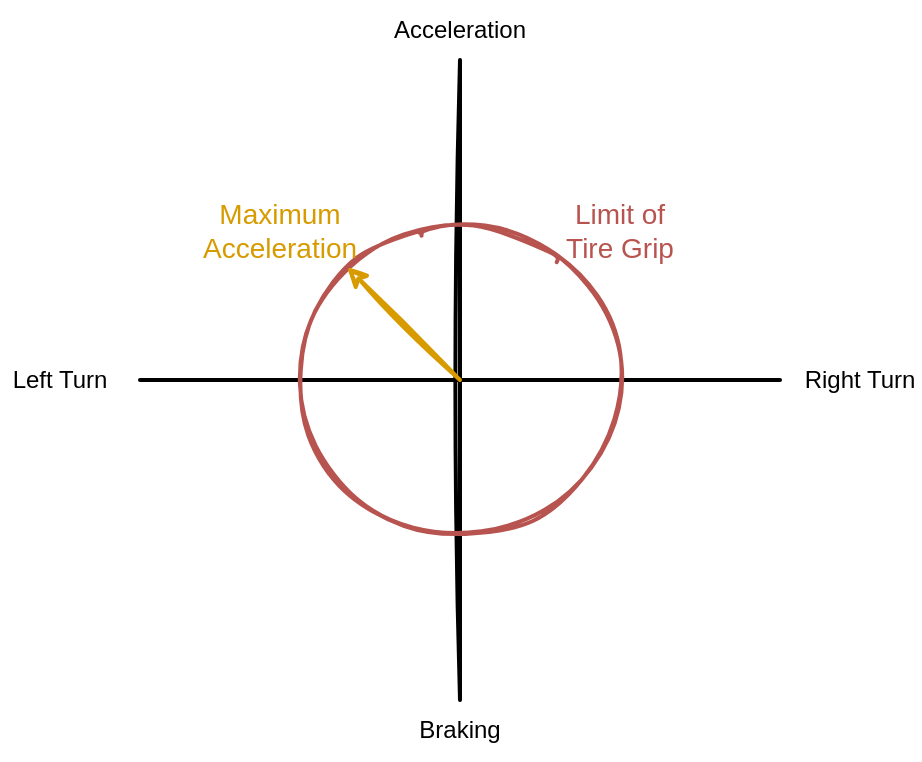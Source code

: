 <mxfile version="17.2.1" type="device"><diagram id="3tP7tyTF4_Zmgf29WdHg" name="Page-1"><mxGraphModel dx="1106" dy="887" grid="1" gridSize="10" guides="1" tooltips="1" connect="1" arrows="1" fold="1" page="1" pageScale="1" pageWidth="850" pageHeight="1100" math="0" shadow="0"><root><mxCell id="0"/><mxCell id="1" parent="0"/><mxCell id="xj1-F80hdPh6lxzMR-9c-1" value="" style="endArrow=none;html=1;rounded=0;sketch=1;strokeWidth=2;" edge="1" parent="1"><mxGeometry width="50" height="50" relative="1" as="geometry"><mxPoint x="440" y="560" as="sourcePoint"/><mxPoint x="440" y="240" as="targetPoint"/></mxGeometry></mxCell><mxCell id="xj1-F80hdPh6lxzMR-9c-2" value="" style="endArrow=none;html=1;rounded=0;sketch=1;strokeWidth=2;" edge="1" parent="1"><mxGeometry width="50" height="50" relative="1" as="geometry"><mxPoint x="600" y="400" as="sourcePoint"/><mxPoint x="280" y="400" as="targetPoint"/></mxGeometry></mxCell><mxCell id="xj1-F80hdPh6lxzMR-9c-3" value="" style="ellipse;whiteSpace=wrap;html=1;aspect=fixed;fillColor=none;strokeWidth=2;sketch=1;strokeColor=#b85450;" vertex="1" parent="1"><mxGeometry x="360" y="320" width="160" height="160" as="geometry"/></mxCell><mxCell id="xj1-F80hdPh6lxzMR-9c-4" value="Left Turn" style="text;html=1;strokeColor=none;fillColor=none;align=center;verticalAlign=middle;whiteSpace=wrap;rounded=0;sketch=1;" vertex="1" parent="1"><mxGeometry x="210" y="385" width="60" height="30" as="geometry"/></mxCell><mxCell id="xj1-F80hdPh6lxzMR-9c-5" value="Right Turn" style="text;html=1;strokeColor=none;fillColor=none;align=center;verticalAlign=middle;whiteSpace=wrap;rounded=0;sketch=1;" vertex="1" parent="1"><mxGeometry x="610" y="385" width="60" height="30" as="geometry"/></mxCell><mxCell id="xj1-F80hdPh6lxzMR-9c-6" value="Acceleration" style="text;html=1;strokeColor=none;fillColor=none;align=center;verticalAlign=middle;whiteSpace=wrap;rounded=0;sketch=1;" vertex="1" parent="1"><mxGeometry x="410" y="210" width="60" height="30" as="geometry"/></mxCell><mxCell id="xj1-F80hdPh6lxzMR-9c-7" value="Braking" style="text;html=1;strokeColor=none;fillColor=none;align=center;verticalAlign=middle;whiteSpace=wrap;rounded=0;sketch=1;" vertex="1" parent="1"><mxGeometry x="410" y="560" width="60" height="30" as="geometry"/></mxCell><mxCell id="xj1-F80hdPh6lxzMR-9c-8" value="" style="endArrow=classic;html=1;rounded=0;sketch=1;strokeWidth=2;exitX=0.5;exitY=0.5;exitDx=0;exitDy=0;exitPerimeter=0;entryX=0;entryY=0;entryDx=0;entryDy=0;fillColor=#ffe6cc;strokeColor=#d79b00;" edge="1" parent="1" source="xj1-F80hdPh6lxzMR-9c-3" target="xj1-F80hdPh6lxzMR-9c-3"><mxGeometry width="50" height="50" relative="1" as="geometry"><mxPoint x="340" y="360" as="sourcePoint"/><mxPoint x="390" y="310" as="targetPoint"/></mxGeometry></mxCell><mxCell id="xj1-F80hdPh6lxzMR-9c-9" value="Maximum Acceleration" style="text;html=1;strokeColor=none;fillColor=none;align=center;verticalAlign=middle;whiteSpace=wrap;rounded=0;sketch=1;fontColor=#D79B00;fontSize=14;" vertex="1" parent="1"><mxGeometry x="320" y="310" width="60" height="30" as="geometry"/></mxCell><mxCell id="xj1-F80hdPh6lxzMR-9c-10" value="Limit of Tire Grip" style="text;html=1;strokeColor=none;fillColor=none;align=center;verticalAlign=middle;whiteSpace=wrap;rounded=0;sketch=1;fontColor=#B85450;fontSize=14;" vertex="1" parent="1"><mxGeometry x="490" y="310" width="60" height="30" as="geometry"/></mxCell></root></mxGraphModel></diagram></mxfile>
